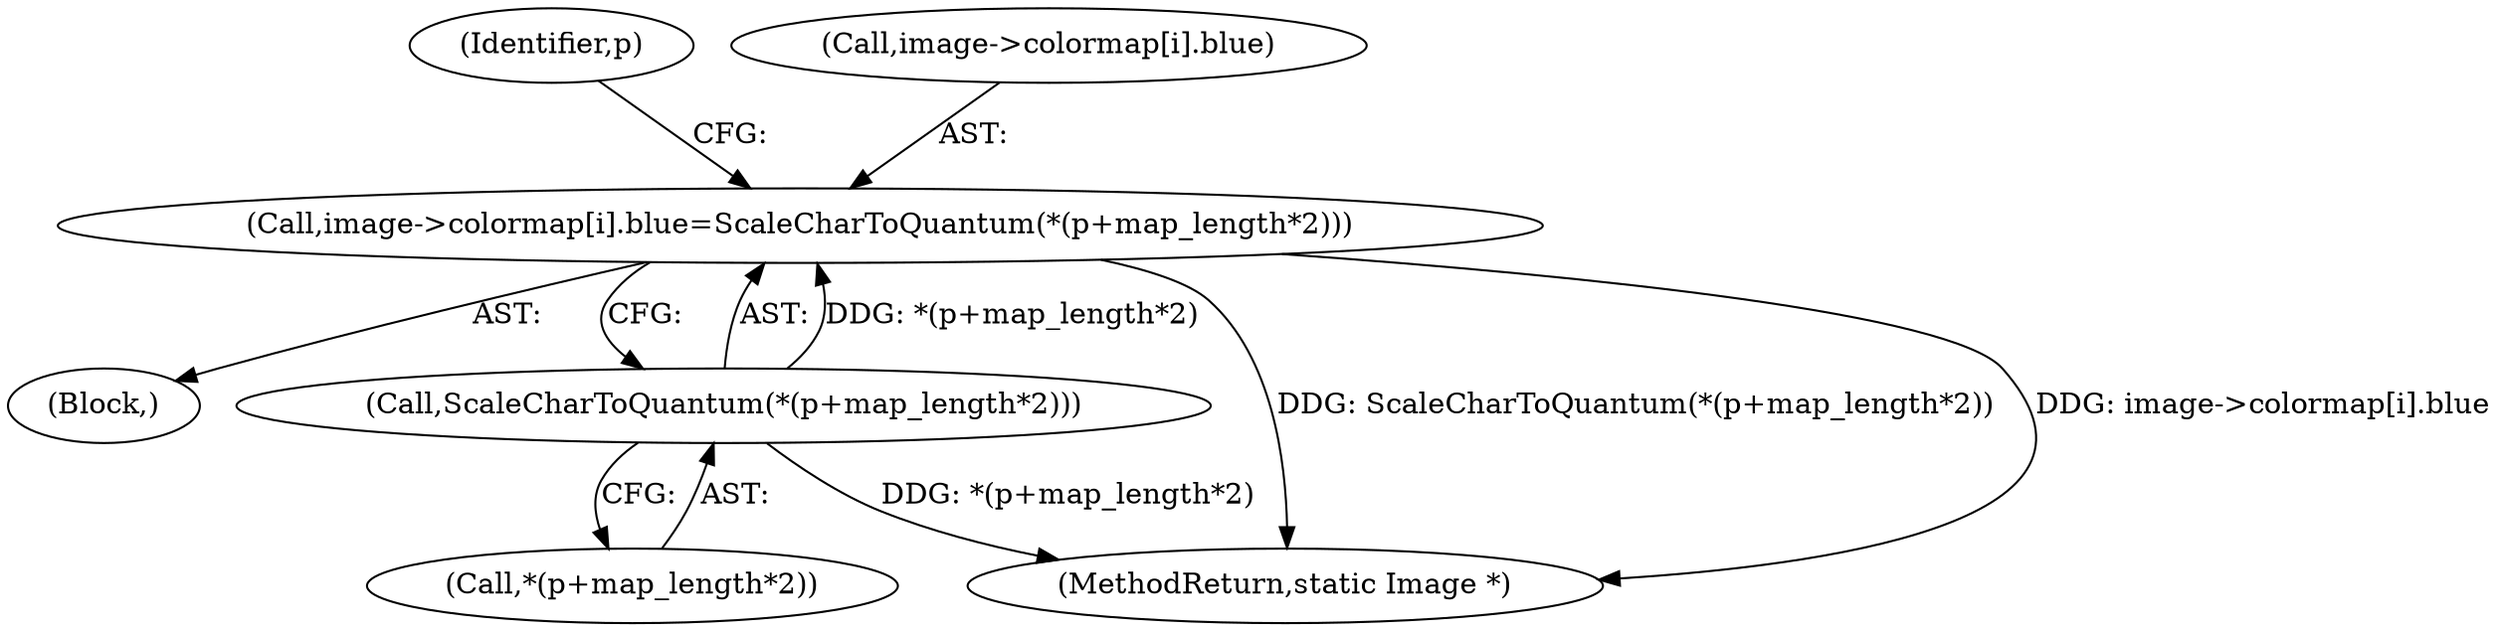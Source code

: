 digraph "0_ImageMagick_3e9165285eda6e1bb71172031d3048b51bb443a4@array" {
"1001500" [label="(Call,image->colormap[i].blue=ScaleCharToQuantum(*(p+map_length*2)))"];
"1001508" [label="(Call,ScaleCharToQuantum(*(p+map_length*2)))"];
"1001516" [label="(Identifier,p)"];
"1001509" [label="(Call,*(p+map_length*2))"];
"1001475" [label="(Block,)"];
"1001508" [label="(Call,ScaleCharToQuantum(*(p+map_length*2)))"];
"1001500" [label="(Call,image->colormap[i].blue=ScaleCharToQuantum(*(p+map_length*2)))"];
"1001932" [label="(MethodReturn,static Image *)"];
"1001501" [label="(Call,image->colormap[i].blue)"];
"1001500" -> "1001475"  [label="AST: "];
"1001500" -> "1001508"  [label="CFG: "];
"1001501" -> "1001500"  [label="AST: "];
"1001508" -> "1001500"  [label="AST: "];
"1001516" -> "1001500"  [label="CFG: "];
"1001500" -> "1001932"  [label="DDG: ScaleCharToQuantum(*(p+map_length*2))"];
"1001500" -> "1001932"  [label="DDG: image->colormap[i].blue"];
"1001508" -> "1001500"  [label="DDG: *(p+map_length*2)"];
"1001508" -> "1001509"  [label="CFG: "];
"1001509" -> "1001508"  [label="AST: "];
"1001508" -> "1001932"  [label="DDG: *(p+map_length*2)"];
}
